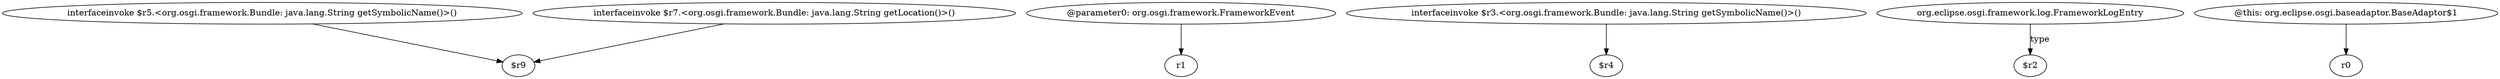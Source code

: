 digraph g {
0[label="interfaceinvoke $r5.<org.osgi.framework.Bundle: java.lang.String getSymbolicName()>()"]
1[label="$r9"]
0->1[label=""]
2[label="@parameter0: org.osgi.framework.FrameworkEvent"]
3[label="r1"]
2->3[label=""]
4[label="interfaceinvoke $r3.<org.osgi.framework.Bundle: java.lang.String getSymbolicName()>()"]
5[label="$r4"]
4->5[label=""]
6[label="org.eclipse.osgi.framework.log.FrameworkLogEntry"]
7[label="$r2"]
6->7[label="type"]
8[label="@this: org.eclipse.osgi.baseadaptor.BaseAdaptor$1"]
9[label="r0"]
8->9[label=""]
10[label="interfaceinvoke $r7.<org.osgi.framework.Bundle: java.lang.String getLocation()>()"]
10->1[label=""]
}